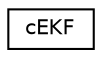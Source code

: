 digraph "Graphical Class Hierarchy"
{
  edge [fontname="Helvetica",fontsize="10",labelfontname="Helvetica",labelfontsize="10"];
  node [fontname="Helvetica",fontsize="10",shape=record];
  rankdir="LR";
  Node1 [label="cEKF",height=0.2,width=0.4,color="black", fillcolor="white", style="filled",URL="$classc_e_k_f.html"];
}
